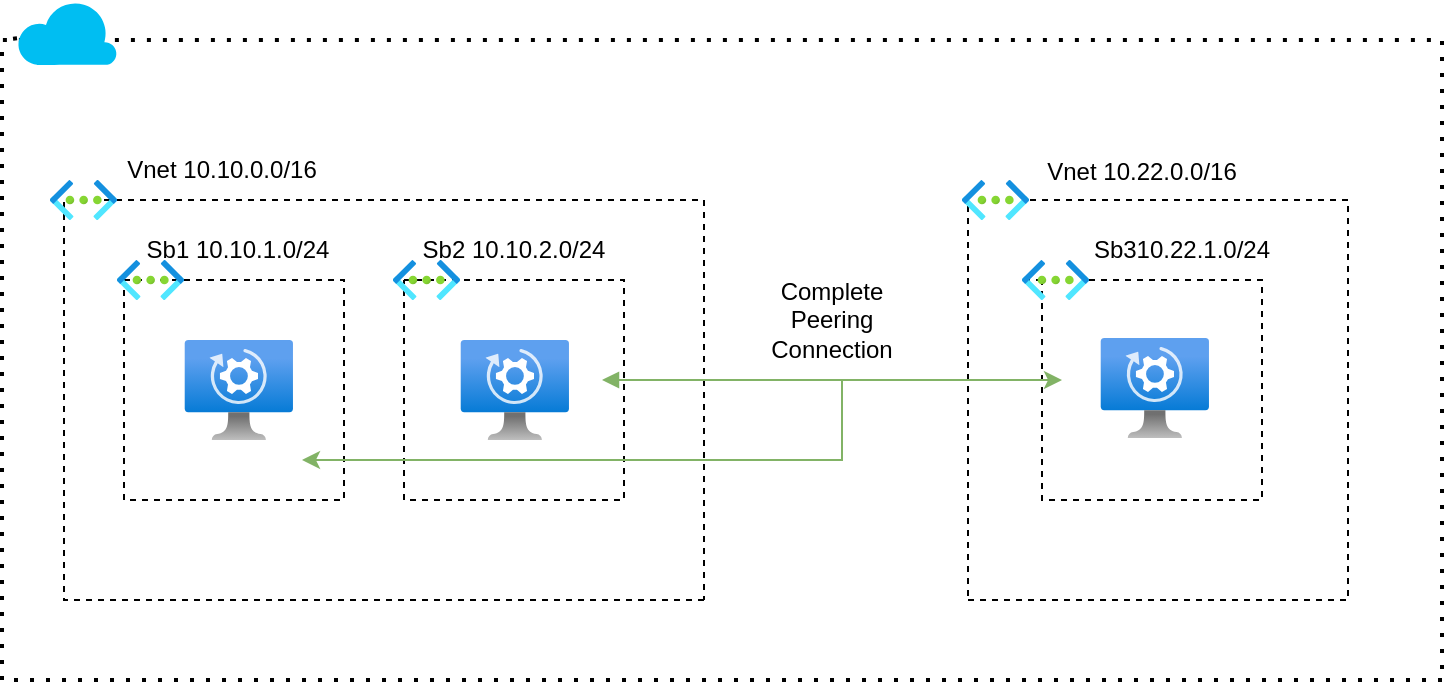 <mxfile version="21.2.1" type="device">
  <diagram name="Page-1" id="EZ5atA13jkNkH9cVtI_3">
    <mxGraphModel dx="993" dy="649" grid="1" gridSize="10" guides="1" tooltips="1" connect="1" arrows="1" fold="1" page="1" pageScale="1" pageWidth="850" pageHeight="1100" math="0" shadow="0">
      <root>
        <mxCell id="0" />
        <mxCell id="1" parent="0" />
        <mxCell id="8O3zFo9Mf4uh40ezH-HB-1" value="" style="image;aspect=fixed;html=1;points=[];align=center;fontSize=12;image=img/lib/azure2/compute/Automanaged_VM.svg;" vertex="1" parent="1">
          <mxGeometry x="131" y="230" width="54.84" height="50" as="geometry" />
        </mxCell>
        <mxCell id="8O3zFo9Mf4uh40ezH-HB-2" value="" style="image;aspect=fixed;html=1;points=[];align=center;fontSize=12;image=img/lib/azure2/compute/Automanaged_VM.svg;" vertex="1" parent="1">
          <mxGeometry x="269" y="230" width="54.84" height="50" as="geometry" />
        </mxCell>
        <mxCell id="8O3zFo9Mf4uh40ezH-HB-3" value="" style="endArrow=none;dashed=1;html=1;rounded=0;" edge="1" parent="1">
          <mxGeometry width="50" height="50" relative="1" as="geometry">
            <mxPoint x="101" y="200" as="sourcePoint" />
            <mxPoint x="101" y="200" as="targetPoint" />
            <Array as="points">
              <mxPoint x="211" y="200" />
              <mxPoint x="211" y="310" />
              <mxPoint x="101" y="310" />
            </Array>
          </mxGeometry>
        </mxCell>
        <mxCell id="8O3zFo9Mf4uh40ezH-HB-4" value="" style="endArrow=none;dashed=1;html=1;rounded=0;" edge="1" parent="1">
          <mxGeometry width="50" height="50" relative="1" as="geometry">
            <mxPoint x="241" y="200" as="sourcePoint" />
            <mxPoint x="241" y="200" as="targetPoint" />
            <Array as="points">
              <mxPoint x="351" y="200" />
              <mxPoint x="351" y="310" />
              <mxPoint x="241" y="310" />
            </Array>
          </mxGeometry>
        </mxCell>
        <mxCell id="8O3zFo9Mf4uh40ezH-HB-5" value="" style="endArrow=none;dashed=1;html=1;rounded=0;" edge="1" parent="1">
          <mxGeometry width="50" height="50" relative="1" as="geometry">
            <mxPoint x="91" y="160" as="sourcePoint" />
            <mxPoint x="391" y="360" as="targetPoint" />
            <Array as="points">
              <mxPoint x="391" y="160" />
            </Array>
          </mxGeometry>
        </mxCell>
        <mxCell id="8O3zFo9Mf4uh40ezH-HB-10" value="" style="image;aspect=fixed;html=1;points=[];align=center;fontSize=12;image=img/lib/azure2/networking/Virtual_Networks.svg;" vertex="1" parent="1">
          <mxGeometry x="97.5" y="190" width="33.5" height="20" as="geometry" />
        </mxCell>
        <mxCell id="8O3zFo9Mf4uh40ezH-HB-11" value="" style="image;aspect=fixed;html=1;points=[];align=center;fontSize=12;image=img/lib/azure2/networking/Virtual_Networks.svg;" vertex="1" parent="1">
          <mxGeometry x="235.5" y="190" width="33.5" height="20" as="geometry" />
        </mxCell>
        <mxCell id="8O3zFo9Mf4uh40ezH-HB-13" value="" style="endArrow=none;dashed=1;html=1;rounded=0;entryX=0.209;entryY=0.5;entryDx=0;entryDy=0;entryPerimeter=0;" edge="1" parent="1" target="8O3zFo9Mf4uh40ezH-HB-12">
          <mxGeometry width="50" height="50" relative="1" as="geometry">
            <mxPoint x="391" y="360" as="sourcePoint" />
            <mxPoint x="71" y="180" as="targetPoint" />
            <Array as="points">
              <mxPoint x="71" y="360" />
            </Array>
          </mxGeometry>
        </mxCell>
        <mxCell id="8O3zFo9Mf4uh40ezH-HB-12" value="" style="image;aspect=fixed;html=1;points=[];align=center;fontSize=12;image=img/lib/azure2/networking/Virtual_Networks.svg;" vertex="1" parent="1">
          <mxGeometry x="64" y="150" width="33.5" height="20" as="geometry" />
        </mxCell>
        <mxCell id="8O3zFo9Mf4uh40ezH-HB-17" value="" style="endArrow=none;dashed=1;html=1;rounded=0;" edge="1" parent="1" source="8O3zFo9Mf4uh40ezH-HB-22">
          <mxGeometry width="50" height="50" relative="1" as="geometry">
            <mxPoint x="523" y="360" as="sourcePoint" />
            <mxPoint x="523" y="360" as="targetPoint" />
            <Array as="points">
              <mxPoint x="523" y="160" />
            </Array>
          </mxGeometry>
        </mxCell>
        <mxCell id="8O3zFo9Mf4uh40ezH-HB-18" value="" style="endArrow=none;dashed=1;html=1;rounded=0;" edge="1" parent="1" source="8O3zFo9Mf4uh40ezH-HB-19">
          <mxGeometry width="50" height="50" relative="1" as="geometry">
            <mxPoint x="560" y="200" as="sourcePoint" />
            <mxPoint x="560" y="200" as="targetPoint" />
            <Array as="points">
              <mxPoint x="670" y="200" />
              <mxPoint x="670" y="310" />
              <mxPoint x="560" y="310" />
            </Array>
          </mxGeometry>
        </mxCell>
        <mxCell id="8O3zFo9Mf4uh40ezH-HB-20" value="" style="endArrow=none;dashed=1;html=1;rounded=0;" edge="1" parent="1" target="8O3zFo9Mf4uh40ezH-HB-19">
          <mxGeometry width="50" height="50" relative="1" as="geometry">
            <mxPoint x="560" y="200" as="sourcePoint" />
            <mxPoint x="560" y="200" as="targetPoint" />
            <Array as="points" />
          </mxGeometry>
        </mxCell>
        <mxCell id="8O3zFo9Mf4uh40ezH-HB-19" value="" style="image;aspect=fixed;html=1;points=[];align=center;fontSize=12;image=img/lib/azure2/networking/Virtual_Networks.svg;" vertex="1" parent="1">
          <mxGeometry x="550" y="190" width="33.5" height="20" as="geometry" />
        </mxCell>
        <mxCell id="8O3zFo9Mf4uh40ezH-HB-21" value="" style="image;aspect=fixed;html=1;points=[];align=center;fontSize=12;image=img/lib/azure2/compute/Automanaged_VM.svg;" vertex="1" parent="1">
          <mxGeometry x="589" y="229" width="54.84" height="50" as="geometry" />
        </mxCell>
        <mxCell id="8O3zFo9Mf4uh40ezH-HB-23" value="" style="endArrow=none;dashed=1;html=1;rounded=0;" edge="1" parent="1" target="8O3zFo9Mf4uh40ezH-HB-22">
          <mxGeometry width="50" height="50" relative="1" as="geometry">
            <mxPoint x="523" y="360" as="sourcePoint" />
            <mxPoint x="523" y="360" as="targetPoint" />
            <Array as="points">
              <mxPoint x="713" y="360" />
              <mxPoint x="713" y="230" />
              <mxPoint x="713" y="160" />
              <mxPoint x="623" y="160" />
            </Array>
          </mxGeometry>
        </mxCell>
        <mxCell id="8O3zFo9Mf4uh40ezH-HB-22" value="" style="image;aspect=fixed;html=1;points=[];align=center;fontSize=12;image=img/lib/azure2/networking/Virtual_Networks.svg;" vertex="1" parent="1">
          <mxGeometry x="520" y="150" width="33.5" height="20" as="geometry" />
        </mxCell>
        <mxCell id="8O3zFo9Mf4uh40ezH-HB-24" value="Vnet 10.10.0.0/16" style="text;html=1;strokeColor=none;fillColor=none;align=center;verticalAlign=middle;whiteSpace=wrap;rounded=0;" vertex="1" parent="1">
          <mxGeometry x="90" y="130" width="120" height="30" as="geometry" />
        </mxCell>
        <mxCell id="8O3zFo9Mf4uh40ezH-HB-26" value="Sb1 10.10.1.0/24" style="text;html=1;strokeColor=none;fillColor=none;align=center;verticalAlign=middle;whiteSpace=wrap;rounded=0;" vertex="1" parent="1">
          <mxGeometry x="98.42" y="170" width="120" height="30" as="geometry" />
        </mxCell>
        <mxCell id="8O3zFo9Mf4uh40ezH-HB-27" value="Vnet 10.22.0.0/16" style="text;html=1;strokeColor=none;fillColor=none;align=center;verticalAlign=middle;whiteSpace=wrap;rounded=0;" vertex="1" parent="1">
          <mxGeometry x="550" y="131" width="120" height="30" as="geometry" />
        </mxCell>
        <mxCell id="8O3zFo9Mf4uh40ezH-HB-28" value="Sb2 10.10.2.0/24" style="text;html=1;strokeColor=none;fillColor=none;align=center;verticalAlign=middle;whiteSpace=wrap;rounded=0;" vertex="1" parent="1">
          <mxGeometry x="236.42" y="180" width="120" height="10" as="geometry" />
        </mxCell>
        <mxCell id="8O3zFo9Mf4uh40ezH-HB-29" value="Sb310.22.1.0/24" style="text;html=1;strokeColor=none;fillColor=none;align=center;verticalAlign=middle;whiteSpace=wrap;rounded=0;" vertex="1" parent="1">
          <mxGeometry x="570" y="170" width="120" height="30" as="geometry" />
        </mxCell>
        <mxCell id="8O3zFo9Mf4uh40ezH-HB-30" value="" style="endArrow=none;dashed=1;html=1;dashPattern=1 3;strokeWidth=2;rounded=0;" edge="1" parent="1" source="8O3zFo9Mf4uh40ezH-HB-31">
          <mxGeometry width="50" height="50" relative="1" as="geometry">
            <mxPoint x="760" y="400" as="sourcePoint" />
            <mxPoint x="760" y="400" as="targetPoint" />
            <Array as="points">
              <mxPoint x="40" y="80" />
              <mxPoint x="760" y="80" />
            </Array>
          </mxGeometry>
        </mxCell>
        <mxCell id="8O3zFo9Mf4uh40ezH-HB-32" value="" style="endArrow=none;dashed=1;html=1;dashPattern=1 3;strokeWidth=2;rounded=0;" edge="1" parent="1">
          <mxGeometry width="50" height="50" relative="1" as="geometry">
            <mxPoint x="760" y="400" as="sourcePoint" />
            <mxPoint x="40" y="80" as="targetPoint" />
            <Array as="points">
              <mxPoint x="40" y="400" />
            </Array>
          </mxGeometry>
        </mxCell>
        <mxCell id="8O3zFo9Mf4uh40ezH-HB-31" value="" style="verticalLabelPosition=bottom;html=1;verticalAlign=top;align=center;strokeColor=none;fillColor=#00BEF2;shape=mxgraph.azure.cloud;" vertex="1" parent="1">
          <mxGeometry x="47.5" y="60" width="50" height="32.5" as="geometry" />
        </mxCell>
        <mxCell id="8O3zFo9Mf4uh40ezH-HB-33" value="" style="endArrow=classic;startArrow=block;html=1;fillColor=#d5e8d4;strokeColor=#82b366;startFill=1;shadow=0;curved=1;" edge="1" parent="1">
          <mxGeometry width="50" height="50" relative="1" as="geometry">
            <mxPoint x="340" y="250" as="sourcePoint" />
            <mxPoint x="570" y="250" as="targetPoint" />
            <Array as="points">
              <mxPoint x="460" y="250" />
            </Array>
          </mxGeometry>
        </mxCell>
        <mxCell id="8O3zFo9Mf4uh40ezH-HB-34" value="" style="endArrow=classic;html=1;rounded=0;fillColor=#d5e8d4;strokeColor=#82b366;" edge="1" parent="1">
          <mxGeometry width="50" height="50" relative="1" as="geometry">
            <mxPoint x="460" y="250" as="sourcePoint" />
            <mxPoint x="190" y="290" as="targetPoint" />
            <Array as="points">
              <mxPoint x="460" y="290" />
            </Array>
          </mxGeometry>
        </mxCell>
        <mxCell id="8O3zFo9Mf4uh40ezH-HB-35" value="Complete&lt;br&gt;Peering&lt;br&gt;Connection" style="text;html=1;strokeColor=none;fillColor=none;align=center;verticalAlign=middle;whiteSpace=wrap;rounded=0;" vertex="1" parent="1">
          <mxGeometry x="425" y="200" width="60" height="40" as="geometry" />
        </mxCell>
      </root>
    </mxGraphModel>
  </diagram>
</mxfile>
